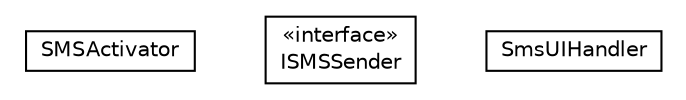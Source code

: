 #!/usr/local/bin/dot
#
# Class diagram 
# Generated by UMLGraph version R5_6-24-gf6e263 (http://www.umlgraph.org/)
#

digraph G {
	edge [fontname="Helvetica",fontsize=10,labelfontname="Helvetica",labelfontsize=10];
	node [fontname="Helvetica",fontsize=10,shape=plaintext];
	nodesep=0.25;
	ranksep=0.5;
	// org.universAAL.ui.handler.sms.SMSActivator
	c1138312 [label=<<table title="org.universAAL.ui.handler.sms.SMSActivator" border="0" cellborder="1" cellspacing="0" cellpadding="2" port="p" href="./SMSActivator.html">
		<tr><td><table border="0" cellspacing="0" cellpadding="1">
<tr><td align="center" balign="center"> SMSActivator </td></tr>
		</table></td></tr>
		</table>>, URL="./SMSActivator.html", fontname="Helvetica", fontcolor="black", fontsize=10.0];
	// org.universAAL.ui.handler.sms.ISMSSender
	c1138313 [label=<<table title="org.universAAL.ui.handler.sms.ISMSSender" border="0" cellborder="1" cellspacing="0" cellpadding="2" port="p" href="./ISMSSender.html">
		<tr><td><table border="0" cellspacing="0" cellpadding="1">
<tr><td align="center" balign="center"> &#171;interface&#187; </td></tr>
<tr><td align="center" balign="center"> ISMSSender </td></tr>
		</table></td></tr>
		</table>>, URL="./ISMSSender.html", fontname="Helvetica", fontcolor="black", fontsize=10.0];
	// org.universAAL.ui.handler.sms.SmsUIHandler
	c1138314 [label=<<table title="org.universAAL.ui.handler.sms.SmsUIHandler" border="0" cellborder="1" cellspacing="0" cellpadding="2" port="p" href="./SmsUIHandler.html">
		<tr><td><table border="0" cellspacing="0" cellpadding="1">
<tr><td align="center" balign="center"> SmsUIHandler </td></tr>
		</table></td></tr>
		</table>>, URL="./SmsUIHandler.html", fontname="Helvetica", fontcolor="black", fontsize=10.0];
}

